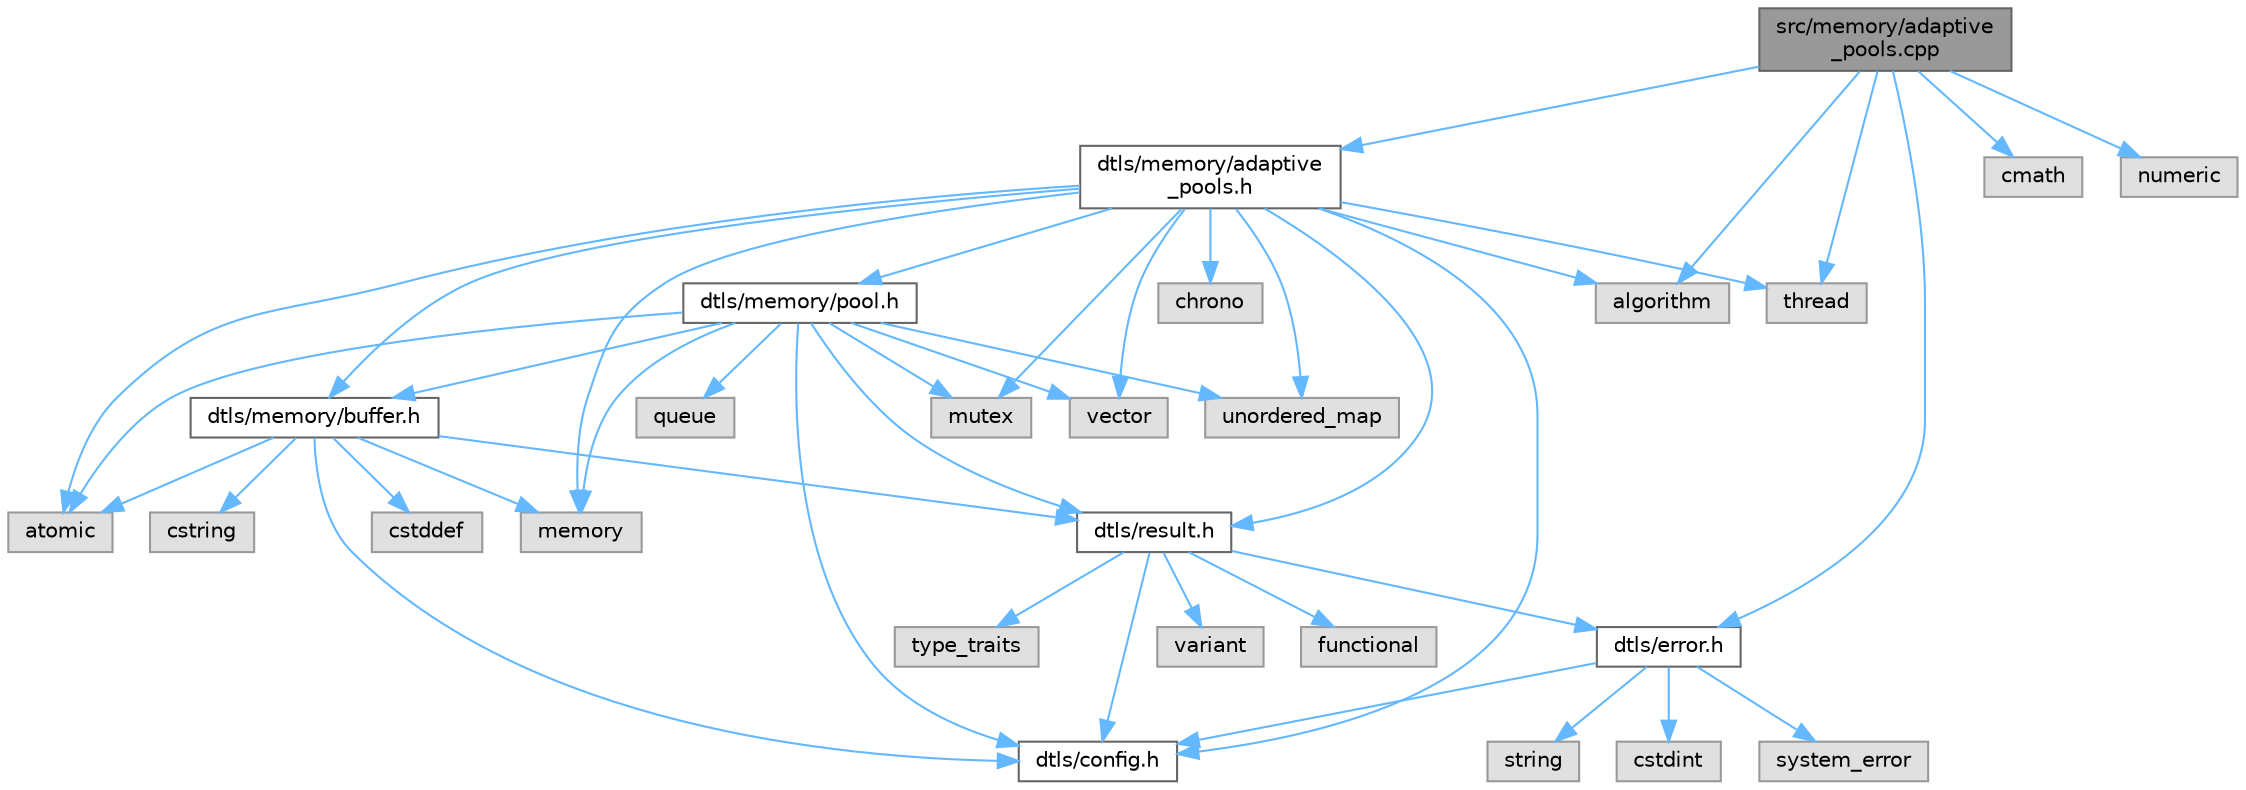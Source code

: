 digraph "src/memory/adaptive_pools.cpp"
{
 // LATEX_PDF_SIZE
  bgcolor="transparent";
  edge [fontname=Helvetica,fontsize=10,labelfontname=Helvetica,labelfontsize=10];
  node [fontname=Helvetica,fontsize=10,shape=box,height=0.2,width=0.4];
  Node1 [id="Node000001",label="src/memory/adaptive\l_pools.cpp",height=0.2,width=0.4,color="gray40", fillcolor="grey60", style="filled", fontcolor="black",tooltip=" "];
  Node1 -> Node2 [id="edge1_Node000001_Node000002",color="steelblue1",style="solid",tooltip=" "];
  Node2 [id="Node000002",label="dtls/memory/adaptive\l_pools.h",height=0.2,width=0.4,color="grey40", fillcolor="white", style="filled",URL="$adaptive__pools_8h.html",tooltip=" "];
  Node2 -> Node3 [id="edge2_Node000002_Node000003",color="steelblue1",style="solid",tooltip=" "];
  Node3 [id="Node000003",label="dtls/config.h",height=0.2,width=0.4,color="grey40", fillcolor="white", style="filled",URL="$config_8h.html",tooltip=" "];
  Node2 -> Node4 [id="edge3_Node000002_Node000004",color="steelblue1",style="solid",tooltip=" "];
  Node4 [id="Node000004",label="dtls/result.h",height=0.2,width=0.4,color="grey40", fillcolor="white", style="filled",URL="$result_8h.html",tooltip=" "];
  Node4 -> Node3 [id="edge4_Node000004_Node000003",color="steelblue1",style="solid",tooltip=" "];
  Node4 -> Node5 [id="edge5_Node000004_Node000005",color="steelblue1",style="solid",tooltip=" "];
  Node5 [id="Node000005",label="dtls/error.h",height=0.2,width=0.4,color="grey40", fillcolor="white", style="filled",URL="$error_8h.html",tooltip=" "];
  Node5 -> Node3 [id="edge6_Node000005_Node000003",color="steelblue1",style="solid",tooltip=" "];
  Node5 -> Node6 [id="edge7_Node000005_Node000006",color="steelblue1",style="solid",tooltip=" "];
  Node6 [id="Node000006",label="system_error",height=0.2,width=0.4,color="grey60", fillcolor="#E0E0E0", style="filled",tooltip=" "];
  Node5 -> Node7 [id="edge8_Node000005_Node000007",color="steelblue1",style="solid",tooltip=" "];
  Node7 [id="Node000007",label="string",height=0.2,width=0.4,color="grey60", fillcolor="#E0E0E0", style="filled",tooltip=" "];
  Node5 -> Node8 [id="edge9_Node000005_Node000008",color="steelblue1",style="solid",tooltip=" "];
  Node8 [id="Node000008",label="cstdint",height=0.2,width=0.4,color="grey60", fillcolor="#E0E0E0", style="filled",tooltip=" "];
  Node4 -> Node9 [id="edge10_Node000004_Node000009",color="steelblue1",style="solid",tooltip=" "];
  Node9 [id="Node000009",label="variant",height=0.2,width=0.4,color="grey60", fillcolor="#E0E0E0", style="filled",tooltip=" "];
  Node4 -> Node10 [id="edge11_Node000004_Node000010",color="steelblue1",style="solid",tooltip=" "];
  Node10 [id="Node000010",label="functional",height=0.2,width=0.4,color="grey60", fillcolor="#E0E0E0", style="filled",tooltip=" "];
  Node4 -> Node11 [id="edge12_Node000004_Node000011",color="steelblue1",style="solid",tooltip=" "];
  Node11 [id="Node000011",label="type_traits",height=0.2,width=0.4,color="grey60", fillcolor="#E0E0E0", style="filled",tooltip=" "];
  Node2 -> Node12 [id="edge13_Node000002_Node000012",color="steelblue1",style="solid",tooltip=" "];
  Node12 [id="Node000012",label="dtls/memory/buffer.h",height=0.2,width=0.4,color="grey40", fillcolor="white", style="filled",URL="$buffer_8h.html",tooltip=" "];
  Node12 -> Node3 [id="edge14_Node000012_Node000003",color="steelblue1",style="solid",tooltip=" "];
  Node12 -> Node4 [id="edge15_Node000012_Node000004",color="steelblue1",style="solid",tooltip=" "];
  Node12 -> Node13 [id="edge16_Node000012_Node000013",color="steelblue1",style="solid",tooltip=" "];
  Node13 [id="Node000013",label="memory",height=0.2,width=0.4,color="grey60", fillcolor="#E0E0E0", style="filled",tooltip=" "];
  Node12 -> Node14 [id="edge17_Node000012_Node000014",color="steelblue1",style="solid",tooltip=" "];
  Node14 [id="Node000014",label="cstddef",height=0.2,width=0.4,color="grey60", fillcolor="#E0E0E0", style="filled",tooltip=" "];
  Node12 -> Node15 [id="edge18_Node000012_Node000015",color="steelblue1",style="solid",tooltip=" "];
  Node15 [id="Node000015",label="cstring",height=0.2,width=0.4,color="grey60", fillcolor="#E0E0E0", style="filled",tooltip=" "];
  Node12 -> Node16 [id="edge19_Node000012_Node000016",color="steelblue1",style="solid",tooltip=" "];
  Node16 [id="Node000016",label="atomic",height=0.2,width=0.4,color="grey60", fillcolor="#E0E0E0", style="filled",tooltip=" "];
  Node2 -> Node17 [id="edge20_Node000002_Node000017",color="steelblue1",style="solid",tooltip=" "];
  Node17 [id="Node000017",label="dtls/memory/pool.h",height=0.2,width=0.4,color="grey40", fillcolor="white", style="filled",URL="$pool_8h.html",tooltip=" "];
  Node17 -> Node3 [id="edge21_Node000017_Node000003",color="steelblue1",style="solid",tooltip=" "];
  Node17 -> Node4 [id="edge22_Node000017_Node000004",color="steelblue1",style="solid",tooltip=" "];
  Node17 -> Node12 [id="edge23_Node000017_Node000012",color="steelblue1",style="solid",tooltip=" "];
  Node17 -> Node13 [id="edge24_Node000017_Node000013",color="steelblue1",style="solid",tooltip=" "];
  Node17 -> Node18 [id="edge25_Node000017_Node000018",color="steelblue1",style="solid",tooltip=" "];
  Node18 [id="Node000018",label="queue",height=0.2,width=0.4,color="grey60", fillcolor="#E0E0E0", style="filled",tooltip=" "];
  Node17 -> Node19 [id="edge26_Node000017_Node000019",color="steelblue1",style="solid",tooltip=" "];
  Node19 [id="Node000019",label="mutex",height=0.2,width=0.4,color="grey60", fillcolor="#E0E0E0", style="filled",tooltip=" "];
  Node17 -> Node16 [id="edge27_Node000017_Node000016",color="steelblue1",style="solid",tooltip=" "];
  Node17 -> Node20 [id="edge28_Node000017_Node000020",color="steelblue1",style="solid",tooltip=" "];
  Node20 [id="Node000020",label="vector",height=0.2,width=0.4,color="grey60", fillcolor="#E0E0E0", style="filled",tooltip=" "];
  Node17 -> Node21 [id="edge29_Node000017_Node000021",color="steelblue1",style="solid",tooltip=" "];
  Node21 [id="Node000021",label="unordered_map",height=0.2,width=0.4,color="grey60", fillcolor="#E0E0E0", style="filled",tooltip=" "];
  Node2 -> Node13 [id="edge30_Node000002_Node000013",color="steelblue1",style="solid",tooltip=" "];
  Node2 -> Node21 [id="edge31_Node000002_Node000021",color="steelblue1",style="solid",tooltip=" "];
  Node2 -> Node20 [id="edge32_Node000002_Node000020",color="steelblue1",style="solid",tooltip=" "];
  Node2 -> Node16 [id="edge33_Node000002_Node000016",color="steelblue1",style="solid",tooltip=" "];
  Node2 -> Node19 [id="edge34_Node000002_Node000019",color="steelblue1",style="solid",tooltip=" "];
  Node2 -> Node22 [id="edge35_Node000002_Node000022",color="steelblue1",style="solid",tooltip=" "];
  Node22 [id="Node000022",label="chrono",height=0.2,width=0.4,color="grey60", fillcolor="#E0E0E0", style="filled",tooltip=" "];
  Node2 -> Node23 [id="edge36_Node000002_Node000023",color="steelblue1",style="solid",tooltip=" "];
  Node23 [id="Node000023",label="algorithm",height=0.2,width=0.4,color="grey60", fillcolor="#E0E0E0", style="filled",tooltip=" "];
  Node2 -> Node24 [id="edge37_Node000002_Node000024",color="steelblue1",style="solid",tooltip=" "];
  Node24 [id="Node000024",label="thread",height=0.2,width=0.4,color="grey60", fillcolor="#E0E0E0", style="filled",tooltip=" "];
  Node1 -> Node5 [id="edge38_Node000001_Node000005",color="steelblue1",style="solid",tooltip=" "];
  Node1 -> Node25 [id="edge39_Node000001_Node000025",color="steelblue1",style="solid",tooltip=" "];
  Node25 [id="Node000025",label="cmath",height=0.2,width=0.4,color="grey60", fillcolor="#E0E0E0", style="filled",tooltip=" "];
  Node1 -> Node26 [id="edge40_Node000001_Node000026",color="steelblue1",style="solid",tooltip=" "];
  Node26 [id="Node000026",label="numeric",height=0.2,width=0.4,color="grey60", fillcolor="#E0E0E0", style="filled",tooltip=" "];
  Node1 -> Node23 [id="edge41_Node000001_Node000023",color="steelblue1",style="solid",tooltip=" "];
  Node1 -> Node24 [id="edge42_Node000001_Node000024",color="steelblue1",style="solid",tooltip=" "];
}
